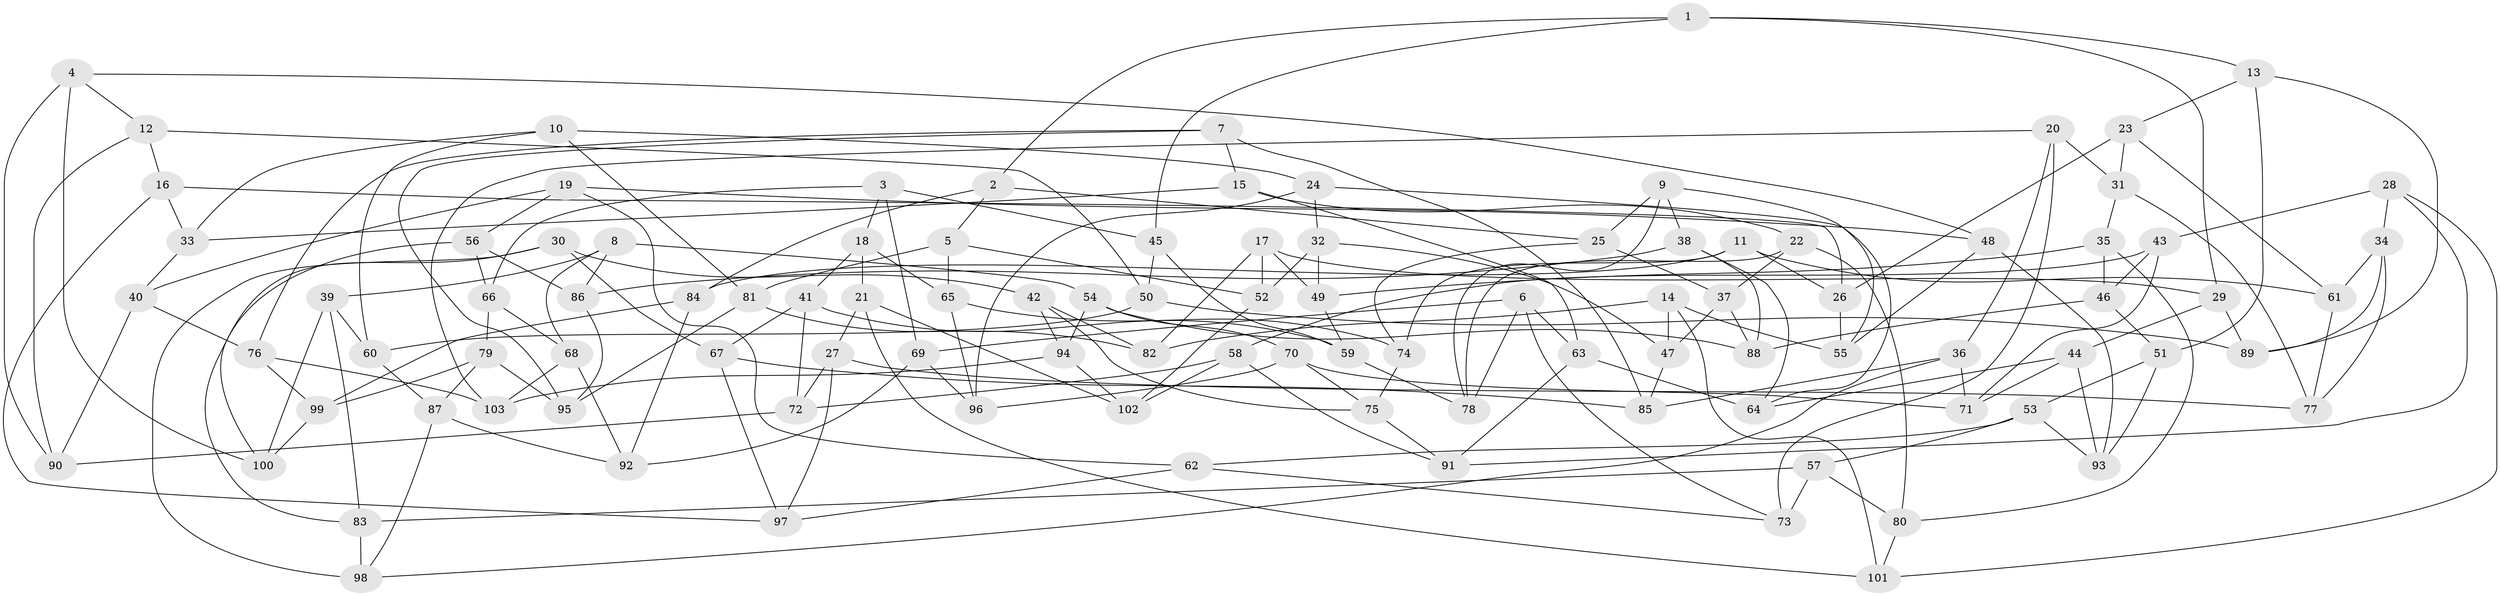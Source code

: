 // Generated by graph-tools (version 1.1) at 2025/11/02/27/25 16:11:49]
// undirected, 103 vertices, 206 edges
graph export_dot {
graph [start="1"]
  node [color=gray90,style=filled];
  1;
  2;
  3;
  4;
  5;
  6;
  7;
  8;
  9;
  10;
  11;
  12;
  13;
  14;
  15;
  16;
  17;
  18;
  19;
  20;
  21;
  22;
  23;
  24;
  25;
  26;
  27;
  28;
  29;
  30;
  31;
  32;
  33;
  34;
  35;
  36;
  37;
  38;
  39;
  40;
  41;
  42;
  43;
  44;
  45;
  46;
  47;
  48;
  49;
  50;
  51;
  52;
  53;
  54;
  55;
  56;
  57;
  58;
  59;
  60;
  61;
  62;
  63;
  64;
  65;
  66;
  67;
  68;
  69;
  70;
  71;
  72;
  73;
  74;
  75;
  76;
  77;
  78;
  79;
  80;
  81;
  82;
  83;
  84;
  85;
  86;
  87;
  88;
  89;
  90;
  91;
  92;
  93;
  94;
  95;
  96;
  97;
  98;
  99;
  100;
  101;
  102;
  103;
  1 -- 13;
  1 -- 45;
  1 -- 29;
  1 -- 2;
  2 -- 5;
  2 -- 25;
  2 -- 84;
  3 -- 69;
  3 -- 66;
  3 -- 45;
  3 -- 18;
  4 -- 12;
  4 -- 100;
  4 -- 48;
  4 -- 90;
  5 -- 65;
  5 -- 52;
  5 -- 81;
  6 -- 69;
  6 -- 78;
  6 -- 63;
  6 -- 73;
  7 -- 95;
  7 -- 15;
  7 -- 76;
  7 -- 85;
  8 -- 86;
  8 -- 54;
  8 -- 68;
  8 -- 39;
  9 -- 78;
  9 -- 25;
  9 -- 55;
  9 -- 38;
  10 -- 24;
  10 -- 60;
  10 -- 81;
  10 -- 33;
  11 -- 84;
  11 -- 26;
  11 -- 74;
  11 -- 61;
  12 -- 90;
  12 -- 50;
  12 -- 16;
  13 -- 23;
  13 -- 51;
  13 -- 89;
  14 -- 55;
  14 -- 47;
  14 -- 82;
  14 -- 101;
  15 -- 63;
  15 -- 22;
  15 -- 33;
  16 -- 26;
  16 -- 97;
  16 -- 33;
  17 -- 29;
  17 -- 52;
  17 -- 49;
  17 -- 82;
  18 -- 41;
  18 -- 65;
  18 -- 21;
  19 -- 56;
  19 -- 48;
  19 -- 40;
  19 -- 62;
  20 -- 31;
  20 -- 73;
  20 -- 36;
  20 -- 103;
  21 -- 27;
  21 -- 101;
  21 -- 102;
  22 -- 78;
  22 -- 80;
  22 -- 37;
  23 -- 31;
  23 -- 26;
  23 -- 61;
  24 -- 32;
  24 -- 96;
  24 -- 64;
  25 -- 74;
  25 -- 37;
  26 -- 55;
  27 -- 77;
  27 -- 72;
  27 -- 97;
  28 -- 34;
  28 -- 101;
  28 -- 43;
  28 -- 91;
  29 -- 89;
  29 -- 44;
  30 -- 98;
  30 -- 83;
  30 -- 67;
  30 -- 42;
  31 -- 77;
  31 -- 35;
  32 -- 49;
  32 -- 47;
  32 -- 52;
  33 -- 40;
  34 -- 77;
  34 -- 61;
  34 -- 89;
  35 -- 46;
  35 -- 49;
  35 -- 80;
  36 -- 85;
  36 -- 71;
  36 -- 98;
  37 -- 88;
  37 -- 47;
  38 -- 64;
  38 -- 88;
  38 -- 86;
  39 -- 83;
  39 -- 60;
  39 -- 100;
  40 -- 90;
  40 -- 76;
  41 -- 59;
  41 -- 67;
  41 -- 72;
  42 -- 75;
  42 -- 94;
  42 -- 82;
  43 -- 58;
  43 -- 46;
  43 -- 71;
  44 -- 93;
  44 -- 64;
  44 -- 71;
  45 -- 59;
  45 -- 50;
  46 -- 51;
  46 -- 88;
  47 -- 85;
  48 -- 55;
  48 -- 93;
  49 -- 59;
  50 -- 89;
  50 -- 60;
  51 -- 93;
  51 -- 53;
  52 -- 102;
  53 -- 93;
  53 -- 57;
  53 -- 62;
  54 -- 88;
  54 -- 70;
  54 -- 94;
  56 -- 66;
  56 -- 100;
  56 -- 86;
  57 -- 73;
  57 -- 80;
  57 -- 83;
  58 -- 72;
  58 -- 91;
  58 -- 102;
  59 -- 78;
  60 -- 87;
  61 -- 77;
  62 -- 73;
  62 -- 97;
  63 -- 91;
  63 -- 64;
  65 -- 74;
  65 -- 96;
  66 -- 68;
  66 -- 79;
  67 -- 97;
  67 -- 85;
  68 -- 103;
  68 -- 92;
  69 -- 96;
  69 -- 92;
  70 -- 96;
  70 -- 71;
  70 -- 75;
  72 -- 90;
  74 -- 75;
  75 -- 91;
  76 -- 99;
  76 -- 103;
  79 -- 87;
  79 -- 99;
  79 -- 95;
  80 -- 101;
  81 -- 82;
  81 -- 95;
  83 -- 98;
  84 -- 99;
  84 -- 92;
  86 -- 95;
  87 -- 98;
  87 -- 92;
  94 -- 103;
  94 -- 102;
  99 -- 100;
}
